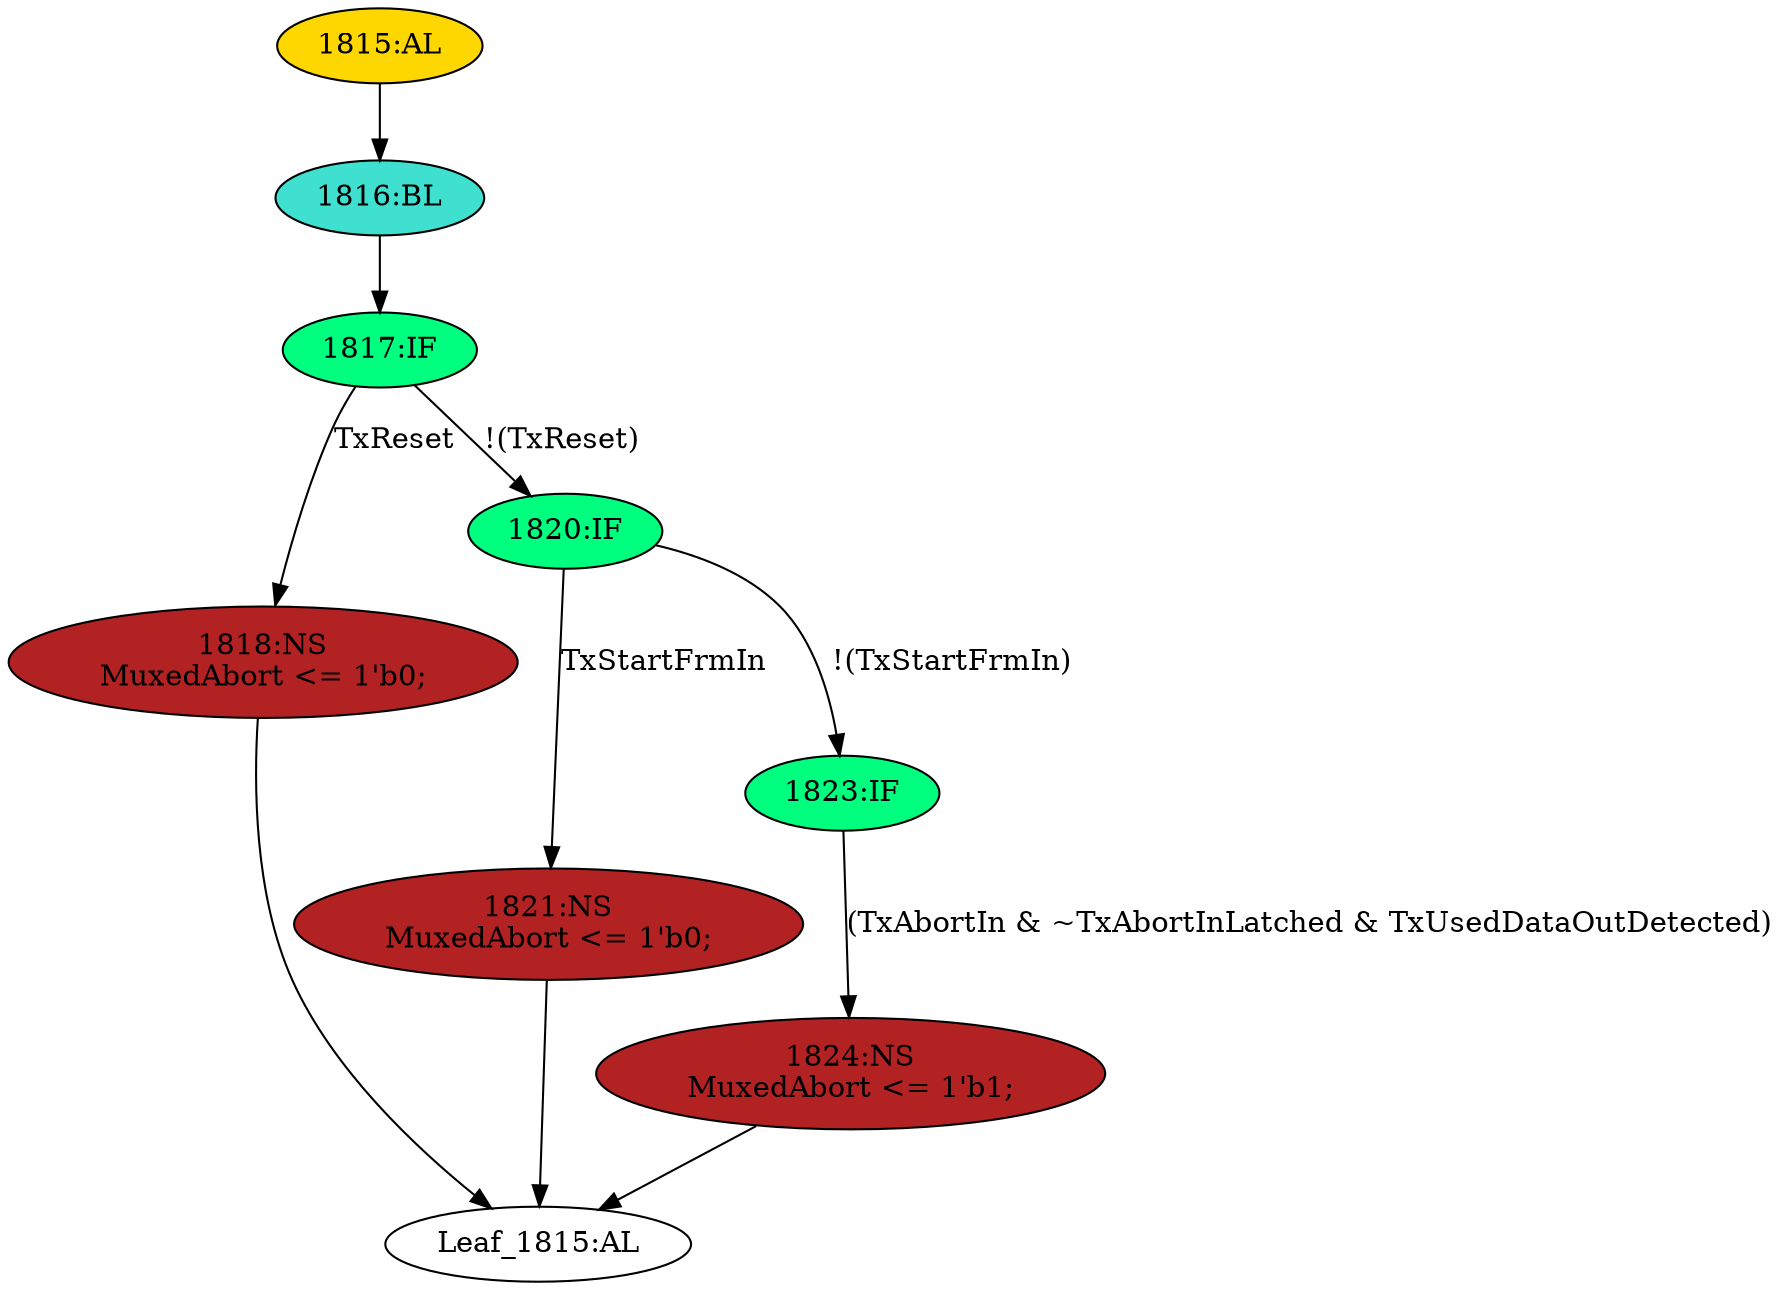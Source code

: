 strict digraph "" {
	node [label="\N"];
	"1816:BL"	 [ast="<pyverilog.vparser.ast.Block object at 0x7f37fb6779d0>",
		fillcolor=turquoise,
		label="1816:BL",
		statements="[]",
		style=filled,
		typ=Block];
	"1817:IF"	 [ast="<pyverilog.vparser.ast.IfStatement object at 0x7f37fb6775d0>",
		fillcolor=springgreen,
		label="1817:IF",
		statements="[]",
		style=filled,
		typ=IfStatement];
	"1816:BL" -> "1817:IF"	 [cond="[]",
		lineno=None];
	"1821:NS"	 [ast="<pyverilog.vparser.ast.NonblockingSubstitution object at 0x7f37fb6740d0>",
		fillcolor=firebrick,
		label="1821:NS
MuxedAbort <= 1'b0;",
		statements="[<pyverilog.vparser.ast.NonblockingSubstitution object at 0x7f37fb6740d0>]",
		style=filled,
		typ=NonblockingSubstitution];
	"Leaf_1815:AL"	 [def_var="['MuxedAbort']",
		label="Leaf_1815:AL"];
	"1821:NS" -> "Leaf_1815:AL"	 [cond="[]",
		lineno=None];
	"1818:NS"	 [ast="<pyverilog.vparser.ast.NonblockingSubstitution object at 0x7f37fb674190>",
		fillcolor=firebrick,
		label="1818:NS
MuxedAbort <= 1'b0;",
		statements="[<pyverilog.vparser.ast.NonblockingSubstitution object at 0x7f37fb674190>]",
		style=filled,
		typ=NonblockingSubstitution];
	"1818:NS" -> "Leaf_1815:AL"	 [cond="[]",
		lineno=None];
	"1817:IF" -> "1818:NS"	 [cond="['TxReset']",
		label=TxReset,
		lineno=1817];
	"1820:IF"	 [ast="<pyverilog.vparser.ast.IfStatement object at 0x7f37fb6778d0>",
		fillcolor=springgreen,
		label="1820:IF",
		statements="[]",
		style=filled,
		typ=IfStatement];
	"1817:IF" -> "1820:IF"	 [cond="['TxReset']",
		label="!(TxReset)",
		lineno=1817];
	"1823:IF"	 [ast="<pyverilog.vparser.ast.IfStatement object at 0x7f37fb677110>",
		fillcolor=springgreen,
		label="1823:IF",
		statements="[]",
		style=filled,
		typ=IfStatement];
	"1824:NS"	 [ast="<pyverilog.vparser.ast.NonblockingSubstitution object at 0x7f37fb677550>",
		fillcolor=firebrick,
		label="1824:NS
MuxedAbort <= 1'b1;",
		statements="[<pyverilog.vparser.ast.NonblockingSubstitution object at 0x7f37fb677550>]",
		style=filled,
		typ=NonblockingSubstitution];
	"1823:IF" -> "1824:NS"	 [cond="['TxAbortIn', 'TxAbortInLatched', 'TxUsedDataOutDetected']",
		label="(TxAbortIn & ~TxAbortInLatched & TxUsedDataOutDetected)",
		lineno=1823];
	"1815:AL"	 [ast="<pyverilog.vparser.ast.Always object at 0x7f37fb670850>",
		clk_sens=True,
		fillcolor=gold,
		label="1815:AL",
		sens="['MTxClk', 'TxReset']",
		statements="[]",
		style=filled,
		typ=Always,
		use_var="['TxAbortInLatched', 'TxStartFrmIn', 'TxAbortIn', 'TxUsedDataOutDetected', 'TxReset']"];
	"1815:AL" -> "1816:BL"	 [cond="[]",
		lineno=None];
	"1820:IF" -> "1821:NS"	 [cond="['TxStartFrmIn']",
		label=TxStartFrmIn,
		lineno=1820];
	"1820:IF" -> "1823:IF"	 [cond="['TxStartFrmIn']",
		label="!(TxStartFrmIn)",
		lineno=1820];
	"1824:NS" -> "Leaf_1815:AL"	 [cond="[]",
		lineno=None];
}
